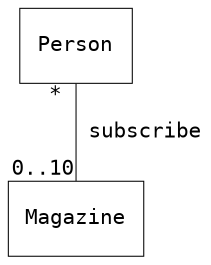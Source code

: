 digraph {
    node [shape=box, fontname="Inconsolata, Consolas", fontsize=10, penwidth=0.5]
    edge [fontname="Inconsolata, Consolas", fontsize=10, penwidth=0.5]

    Person, Magazine

    /* Association with multiplicity */
    {
        edge [dir=none]
        Person -> Magazine [label=" subscribe", headlabel="0..10", taillabel="* "]
    }
}
